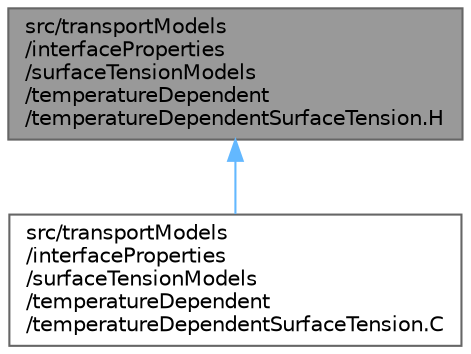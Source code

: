 digraph "src/transportModels/interfaceProperties/surfaceTensionModels/temperatureDependent/temperatureDependentSurfaceTension.H"
{
 // LATEX_PDF_SIZE
  bgcolor="transparent";
  edge [fontname=Helvetica,fontsize=10,labelfontname=Helvetica,labelfontsize=10];
  node [fontname=Helvetica,fontsize=10,shape=box,height=0.2,width=0.4];
  Node1 [id="Node000001",label="src/transportModels\l/interfaceProperties\l/surfaceTensionModels\l/temperatureDependent\l/temperatureDependentSurfaceTension.H",height=0.2,width=0.4,color="gray40", fillcolor="grey60", style="filled", fontcolor="black",tooltip=" "];
  Node1 -> Node2 [id="edge1_Node000001_Node000002",dir="back",color="steelblue1",style="solid",tooltip=" "];
  Node2 [id="Node000002",label="src/transportModels\l/interfaceProperties\l/surfaceTensionModels\l/temperatureDependent\l/temperatureDependentSurfaceTension.C",height=0.2,width=0.4,color="grey40", fillcolor="white", style="filled",URL="$temperatureDependentSurfaceTension_8C.html",tooltip=" "];
}
